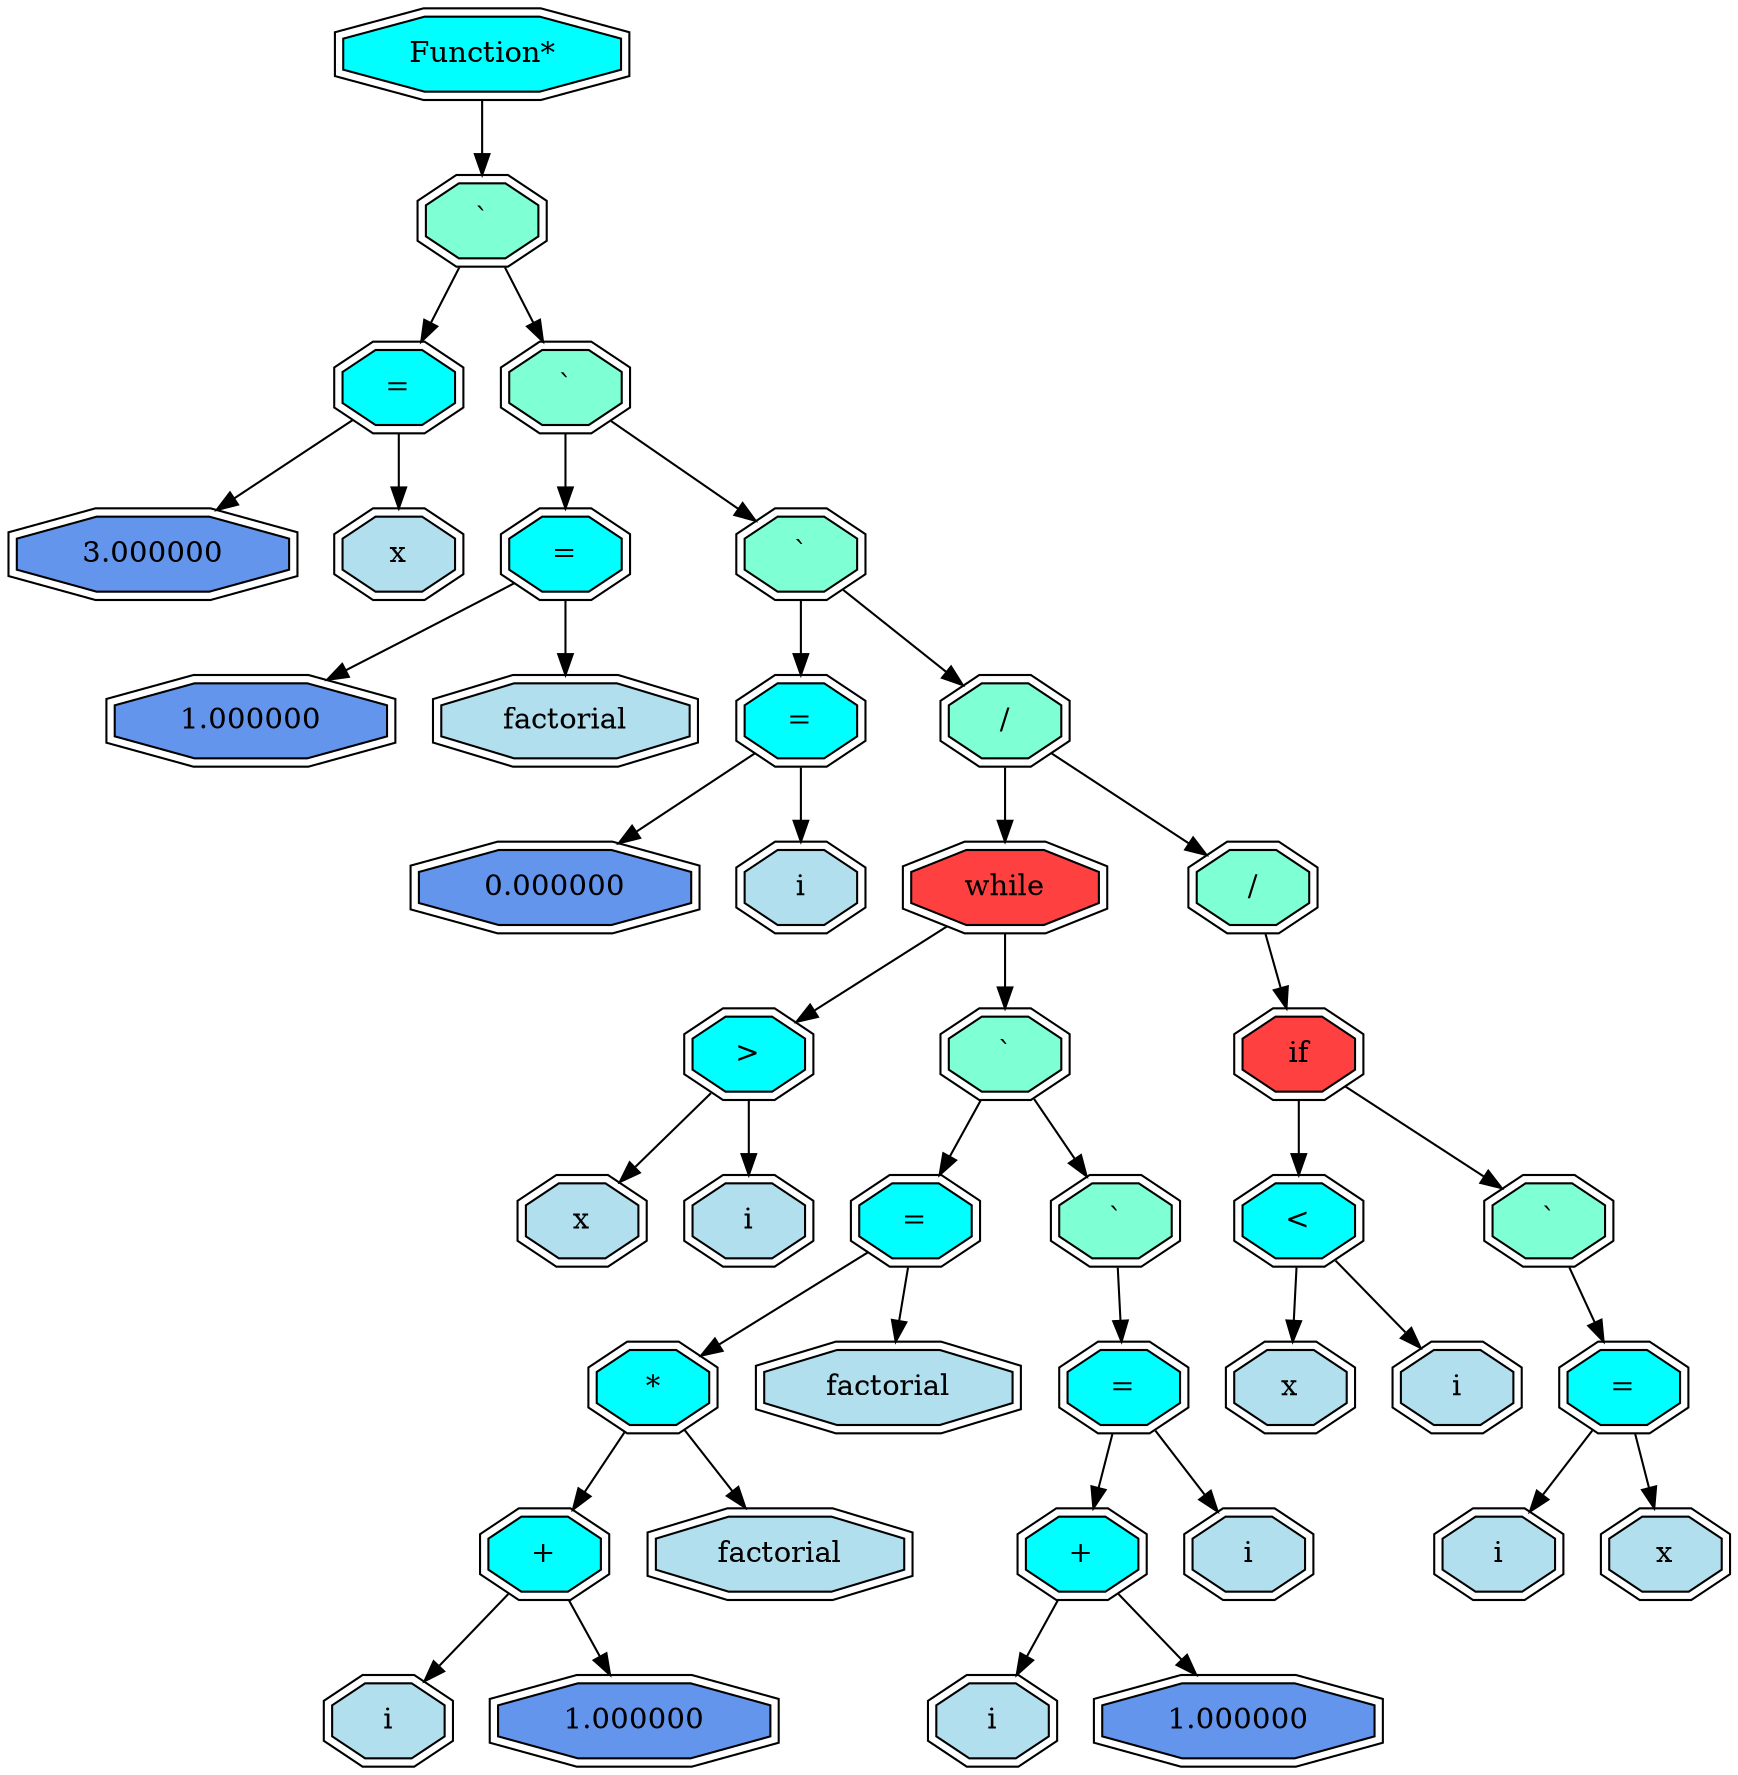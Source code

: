 digraph G { 
node [shape = record];
 3434043200  3434043200 [shape = doubleoctagon, style = filled, fillcolor = aqua  label = " Function* "];
3434043200 -> 3434043120 3434043120 [shape = doubleoctagon, style = filled, fillcolor = aquamarine  label = " ` "];
3434043120 -> 3434040620
 3434043120 -> 3434043060 
 3434040620 [shape = doubleoctagon, style = filled, fillcolor = aqua  label = " = "];
3434040620 -> 3434040500
 3434040620 -> 3434040560 
 3434040500 [shape = doubleoctagon, style = filled, fillcolor = cornflowerblue  label = " 3.000000 "];
 3434040560 [shape = doubleoctagon, style = filled, fillcolor = lightblue2  label = " x "];
 3434043060 [shape = doubleoctagon, style = filled, fillcolor = aquamarine  label = " ` "];
3434043060 -> 3434041000
 3434043060 -> 3434043020 
 3434041000 [shape = doubleoctagon, style = filled, fillcolor = aqua  label = " = "];
3434041000 -> 3434040660
 3434041000 -> 3434040740 
 3434040660 [shape = doubleoctagon, style = filled, fillcolor = cornflowerblue  label = " 1.000000 "];
 3434040740 [shape = doubleoctagon, style = filled, fillcolor = lightblue2  label = " factorial "];
 3434043020 [shape = doubleoctagon, style = filled, fillcolor = aquamarine  label = " ` "];
3434043020 -> 3434041160
 3434043020 -> 3434042760 
 3434041160 [shape = doubleoctagon, style = filled, fillcolor = aqua  label = " = "];
3434041160 -> 3434041040
 3434041160 -> 3434041120 
 3434041040 [shape = doubleoctagon, style = filled, fillcolor = cornflowerblue  label = " 0.000000 "];
 3434041120 [shape = doubleoctagon, style = filled, fillcolor = lightblue2  label = " i "];
 3434042760 [shape = doubleoctagon, style = filled, fillcolor = aquamarine  label = " / "];
3434042760 -> 3434042260
 3434042760 -> 3434042720 
 3434042260 [shape = doubleoctagon, style = filled, fillcolor = brown1  label = " while "];
3434042260 -> 3434041320
 3434042260 -> 3434042220 
 3434041320 [shape = doubleoctagon, style = filled, fillcolor = aqua  label = " > "];
3434041320 -> 3434041220
 3434041320 -> 3434041260 
 3434041220 [shape = doubleoctagon, style = filled, fillcolor = lightblue2  label = " x "];
 3434041260 [shape = doubleoctagon, style = filled, fillcolor = lightblue2  label = " i "];
 3434042220 [shape = doubleoctagon, style = filled, fillcolor = aquamarine  label = " ` "];
3434042220 -> 3434041660
 3434042220 -> 3434042160 
 3434041660 [shape = doubleoctagon, style = filled, fillcolor = aqua  label = " = "];
3434041660 -> 3434041560
 3434041660 -> 3434041620 
 3434041560 [shape = doubleoctagon, style = filled, fillcolor = aqua  label = " * "];
3434041560 -> 3434041460
 3434041560 -> 3434041520 
 3434041460 [shape = doubleoctagon, style = filled, fillcolor = aqua  label = " + "];
3434041460 -> 3434041360
 3434041460 -> 3434041420 
 3434041360 [shape = doubleoctagon, style = filled, fillcolor = lightblue2  label = " i "];
 3434041420 [shape = doubleoctagon, style = filled, fillcolor = cornflowerblue  label = " 1.000000 "];
 3434041520 [shape = doubleoctagon, style = filled, fillcolor = lightblue2  label = " factorial "];
 3434041620 [shape = doubleoctagon, style = filled, fillcolor = lightblue2  label = " factorial "];
 3434042160 [shape = doubleoctagon, style = filled, fillcolor = aquamarine  label = " ` "];
3434042160 -> 3434042120 3434042120 [shape = doubleoctagon, style = filled, fillcolor = aqua  label = " = "];
3434042120 -> 3434042020
 3434042120 -> 3434042060 
 3434042020 [shape = doubleoctagon, style = filled, fillcolor = aqua  label = " + "];
3434042020 -> 3434041720
 3434042020 -> 3434041760 
 3434041720 [shape = doubleoctagon, style = filled, fillcolor = lightblue2  label = " i "];
 3434041760 [shape = doubleoctagon, style = filled, fillcolor = cornflowerblue  label = " 1.000000 "];
 3434042060 [shape = doubleoctagon, style = filled, fillcolor = lightblue2  label = " i "];
 3434042720 [shape = doubleoctagon, style = filled, fillcolor = aquamarine  label = " / "];
3434042720 -> 3434042660 3434042660 [shape = doubleoctagon, style = filled, fillcolor = brown1  label = " if "];
3434042660 -> 3434042420
 3434042660 -> 3434042620 
 3434042420 [shape = doubleoctagon, style = filled, fillcolor = aqua  label = " < "];
3434042420 -> 3434042320
 3434042420 -> 3434042360 
 3434042320 [shape = doubleoctagon, style = filled, fillcolor = lightblue2  label = " x "];
 3434042360 [shape = doubleoctagon, style = filled, fillcolor = lightblue2  label = " i "];
 3434042620 [shape = doubleoctagon, style = filled, fillcolor = aquamarine  label = " ` "];
3434042620 -> 3434042560 3434042560 [shape = doubleoctagon, style = filled, fillcolor = aqua  label = " = "];
3434042560 -> 3434042460
 3434042560 -> 3434042520 
 3434042460 [shape = doubleoctagon, style = filled, fillcolor = lightblue2  label = " i "];
 3434042520 [shape = doubleoctagon, style = filled, fillcolor = lightblue2  label = " x "];
}
